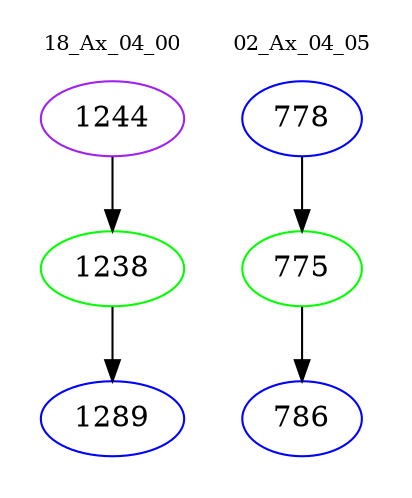 digraph{
subgraph cluster_0 {
color = white
label = "18_Ax_04_00";
fontsize=10;
T0_1244 [label="1244", color="purple"]
T0_1244 -> T0_1238 [color="black"]
T0_1238 [label="1238", color="green"]
T0_1238 -> T0_1289 [color="black"]
T0_1289 [label="1289", color="blue"]
}
subgraph cluster_1 {
color = white
label = "02_Ax_04_05";
fontsize=10;
T1_778 [label="778", color="blue"]
T1_778 -> T1_775 [color="black"]
T1_775 [label="775", color="green"]
T1_775 -> T1_786 [color="black"]
T1_786 [label="786", color="blue"]
}
}
